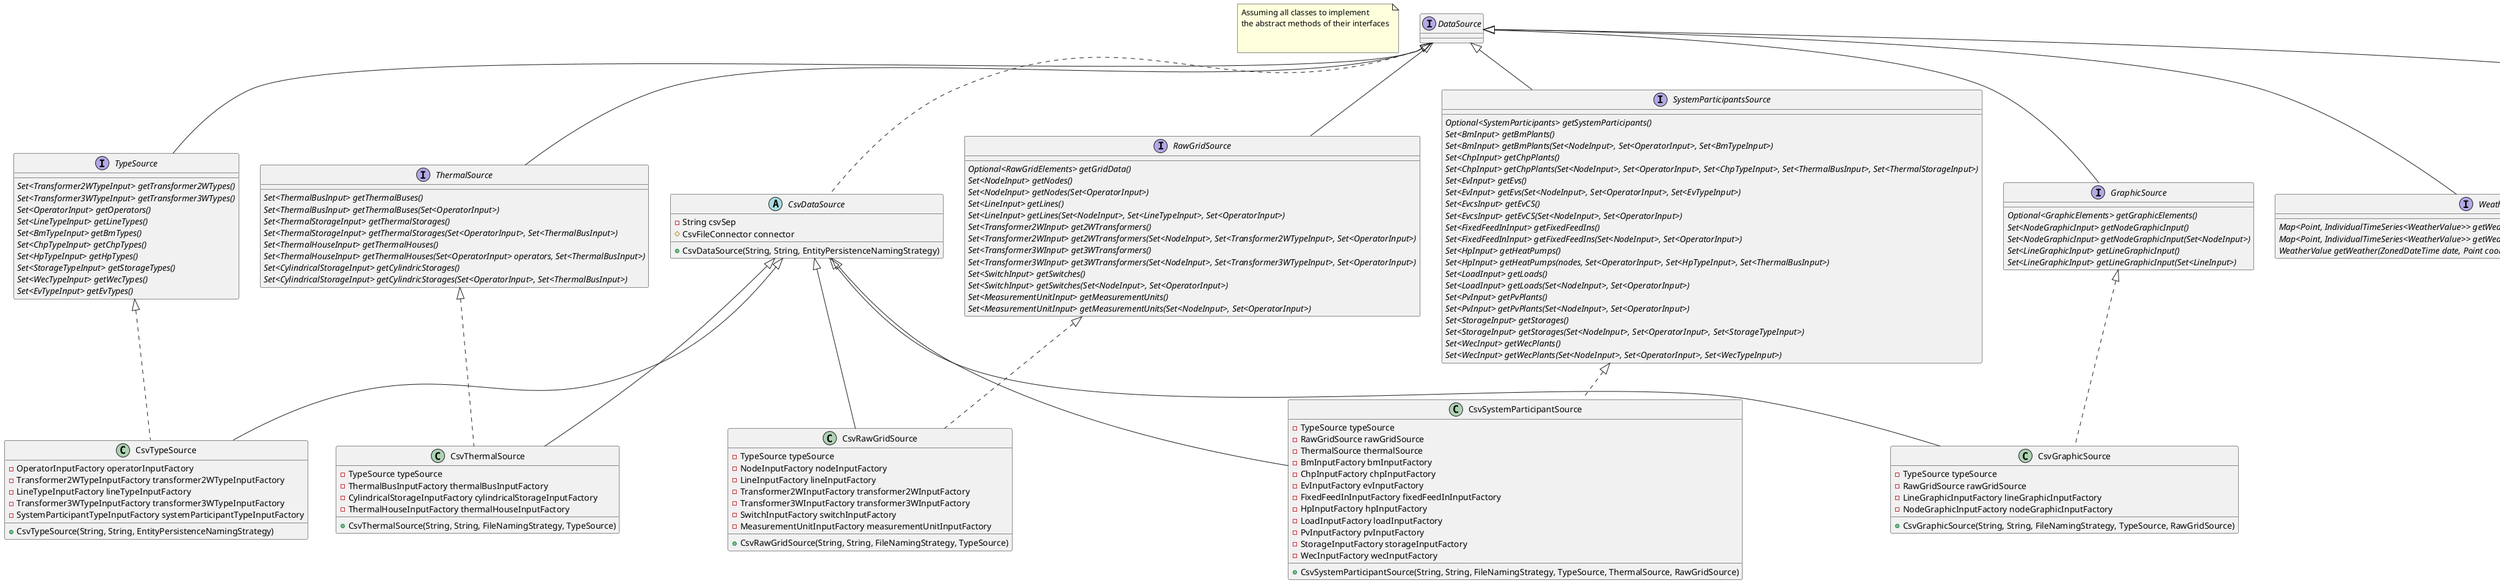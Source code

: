 @startuml

note "Assuming all classes to implement \nthe abstract methods of their interfaces\n\n" as generalNotes

interface DataSource

interface TypeSource {
    {abstract} Set<Transformer2WTypeInput> getTransformer2WTypes()
    {abstract} Set<Transformer3WTypeInput> getTransformer3WTypes()
    {abstract} Set<OperatorInput> getOperators()
    {abstract} Set<LineTypeInput> getLineTypes()
    {abstract} Set<BmTypeInput> getBmTypes()
    {abstract} Set<ChpTypeInput> getChpTypes()
    {abstract} Set<HpTypeInput> getHpTypes()
    {abstract} Set<StorageTypeInput> getStorageTypes()
    {abstract} Set<WecTypeInput> getWecTypes()
    {abstract} Set<EvTypeInput> getEvTypes()
}
DataSource <|-- TypeSource

interface ThermalSource {
    {abstract} Set<ThermalBusInput> getThermalBuses()
    {abstract} Set<ThermalBusInput> getThermalBuses(Set<OperatorInput>)
    {abstract} Set<ThermalStorageInput> getThermalStorages()
    {abstract} Set<ThermalStorageInput> getThermalStorages(Set<OperatorInput>, Set<ThermalBusInput>)
    {abstract} Set<ThermalHouseInput> getThermalHouses()
    {abstract} Set<ThermalHouseInput> getThermalHouses(Set<OperatorInput> operators, Set<ThermalBusInput>)
    {abstract} Set<CylindricalStorageInput> getCylindricStorages()
    {abstract} Set<CylindricalStorageInput> getCylindricStorages(Set<OperatorInput>, Set<ThermalBusInput>)
}
DataSource <|-- ThermalSource

interface RawGridSource {
    {abstract} Optional<RawGridElements> getGridData()
    {abstract} Set<NodeInput> getNodes()
    {abstract} Set<NodeInput> getNodes(Set<OperatorInput>)
    {abstract} Set<LineInput> getLines()
    {abstract} Set<LineInput> getLines(Set<NodeInput>, Set<LineTypeInput>, Set<OperatorInput>)
    {abstract} Set<Transformer2WInput> get2WTransformers()
    {abstract} Set<Transformer2WInput> get2WTransformers(Set<NodeInput>, Set<Transformer2WTypeInput>, Set<OperatorInput>)
    {abstract} Set<Transformer3WInput> get3WTransformers()
    {abstract} Set<Transformer3WInput> get3WTransformers(Set<NodeInput>, Set<Transformer3WTypeInput>, Set<OperatorInput>)
    {abstract} Set<SwitchInput> getSwitches()
    {abstract} Set<SwitchInput> getSwitches(Set<NodeInput>, Set<OperatorInput>)
    {abstract} Set<MeasurementUnitInput> getMeasurementUnits()
    {abstract} Set<MeasurementUnitInput> getMeasurementUnits(Set<NodeInput>, Set<OperatorInput>)
}
DataSource <|-- RawGridSource

interface SystemParticipantsSource{
    {abstract} Optional<SystemParticipants> getSystemParticipants()
    {abstract} Set<BmInput> getBmPlants()
    {abstract} Set<BmInput> getBmPlants(Set<NodeInput>, Set<OperatorInput>, Set<BmTypeInput>)
    {abstract} Set<ChpInput> getChpPlants()
    {abstract} Set<ChpInput> getChpPlants(Set<NodeInput>, Set<OperatorInput>, Set<ChpTypeInput>, Set<ThermalBusInput>, Set<ThermalStorageInput>)
    {abstract} Set<EvInput> getEvs()
    {abstract} Set<EvInput> getEvs(Set<NodeInput>, Set<OperatorInput>, Set<EvTypeInput>)
    {abstract} Set<EvcsInput> getEvCS()
    {abstract} Set<EvcsInput> getEvCS(Set<NodeInput>, Set<OperatorInput>)
    {abstract} Set<FixedFeedInInput> getFixedFeedIns()
    {abstract} Set<FixedFeedInInput> getFixedFeedIns(Set<NodeInput>, Set<OperatorInput>)
    {abstract} Set<HpInput> getHeatPumps()
    {abstract} Set<HpInput> getHeatPumps(nodes, Set<OperatorInput>, Set<HpTypeInput>, Set<ThermalBusInput>)
    {abstract} Set<LoadInput> getLoads()
    {abstract} Set<LoadInput> getLoads(Set<NodeInput>, Set<OperatorInput>)
    {abstract} Set<PvInput> getPvPlants()
    {abstract} Set<PvInput> getPvPlants(Set<NodeInput>, Set<OperatorInput>)
    {abstract} Set<StorageInput> getStorages()
    {abstract} Set<StorageInput> getStorages(Set<NodeInput>, Set<OperatorInput>, Set<StorageTypeInput>)
    {abstract} Set<WecInput> getWecPlants()
    {abstract} Set<WecInput> getWecPlants(Set<NodeInput>, Set<OperatorInput>, Set<WecTypeInput>)
}
DataSource <|-- SystemParticipantsSource

interface GraphicSource {
    {abstract} Optional<GraphicElements> getGraphicElements()
    {abstract} Set<NodeGraphicInput> getNodeGraphicInput()
    {abstract} Set<NodeGraphicInput> getNodeGraphicInput(Set<NodeInput>)
    {abstract} Set<LineGraphicInput> getLineGraphicInput()
    {abstract} Set<LineGraphicInput> getLineGraphicInput(Set<LineInput>)
}
DataSource <|-- GraphicSource

interface WeatherSource {
    {abstract} Map<Point, IndividualTimeSeries<WeatherValue>> getWeather(ClosedInterval<ZonedDateTime>)
    {abstract} Map<Point, IndividualTimeSeries<WeatherValue>> getWeather(ClosedInterval<ZonedDateTime>, Collection<Point>)
    {abstract} WeatherValue getWeather(ZonedDateTime date, Point coordinate)
}
DataSource <|-- WeatherSource

interface WholeSalePriceSource {
    {abstract} IndividualTimeSeries<EnergyPriceValue> getWholesalePrice(ClosedInterval<ZonedDateTime>)
    {abstract} IndividualTimeSeries<EnergyPriceValue> getWholesalePrice(ZonedDateTime)
}
DataSource <|-- WholeSalePriceSource

interface DataConnector {
    {abstract} shutdown()
}

' Implementations

Abstract Class CsvDataSource {
    - String csvSep
    # CsvFileConnector connector
    + CsvDataSource(String, String, EntityPersistenceNamingStrategy)
}
DataSource <|.. CsvDataSource

Class CsvTypeSource {
    - OperatorInputFactory operatorInputFactory
    - Transformer2WTypeInputFactory transformer2WTypeInputFactory
    - LineTypeInputFactory lineTypeInputFactory
    - Transformer3WTypeInputFactory transformer3WTypeInputFactory
    - SystemParticipantTypeInputFactory systemParticipantTypeInputFactory
    + CsvTypeSource(String, String, EntityPersistenceNamingStrategy)
}
TypeSource <|.. CsvTypeSource
CsvDataSource <|-- CsvTypeSource

Class CsvThermalSource {
    - TypeSource typeSource
    - ThermalBusInputFactory thermalBusInputFactory
    - CylindricalStorageInputFactory cylindricalStorageInputFactory
    - ThermalHouseInputFactory thermalHouseInputFactory
    + CsvThermalSource(String, String, FileNamingStrategy, TypeSource)
}
ThermalSource <|.. CsvThermalSource
CsvDataSource <|-- CsvThermalSource

Class CsvRawGridSource {
    - TypeSource typeSource
    - NodeInputFactory nodeInputFactory
    - LineInputFactory lineInputFactory
    - Transformer2WInputFactory transformer2WInputFactory
    - Transformer3WInputFactory transformer3WInputFactory
    - SwitchInputFactory switchInputFactory
    - MeasurementUnitInputFactory measurementUnitInputFactory
    + CsvRawGridSource(String, String, FileNamingStrategy, TypeSource)
}
RawGridSource <|.. CsvRawGridSource
CsvDataSource <|-- CsvRawGridSource

Class CsvSystemParticipantSource {
    - TypeSource typeSource
    - RawGridSource rawGridSource
    - ThermalSource thermalSource
    - BmInputFactory bmInputFactory
    - ChpInputFactory chpInputFactory
    - EvInputFactory evInputFactory
    - FixedFeedInInputFactory fixedFeedInInputFactory
    - HpInputFactory hpInputFactory
    - LoadInputFactory loadInputFactory
    - PvInputFactory pvInputFactory
    - StorageInputFactory storageInputFactory
    - WecInputFactory wecInputFactory
    + CsvSystemParticipantSource(String, String, FileNamingStrategy, TypeSource, ThermalSource, RawGridSource)
}
SystemParticipantsSource <|.. CsvSystemParticipantSource
CsvDataSource <|-- CsvSystemParticipantSource

Class CsvGraphicSource {
    - TypeSource typeSource
    - RawGridSource rawGridSource
    - LineGraphicInputFactory lineGraphicInputFactory
    - NodeGraphicInputFactory nodeGraphicInputFactory
    + CsvGraphicSource(String, String, FileNamingStrategy, TypeSource, RawGridSource)
}
GraphicSource <|.. CsvGraphicSource
CsvDataSource <|-- CsvGraphicSource

Class CsvFileConnector {
    - Map<Class<? extends UniqueEntity>, BufferedCsvWriter> entityWriters
    - Map<UUID, BufferedCsvWriter> timeSeriesWriters
    - FileNamingStrategy fileNamingStrategy
    - String baseFolderName
    - {static} String FILE_ENDING
    + CsvFileConnector(String, FileNamingStrategy)
    + BufferedCsvWriter getOrInitWriter(Class<? extends UniqueEntity>, String[], String)
    + BufferedCsvWriter getOrInitWriter(T, String[], String)
    + BufferedCsvWriter initWriter(String, CsvFileDefinition)
    + BufferedReader initReader(Class<? extends UniqueEntity>)
    - CsvFileDefinition buildFileDefinition(T, String[], String)
    - CsvFileDefinition buildFileDefinition(Class<? extends UniqueEntity>, String[], String)
}
DataConnector <|.. CsvFileConnector
@enduml